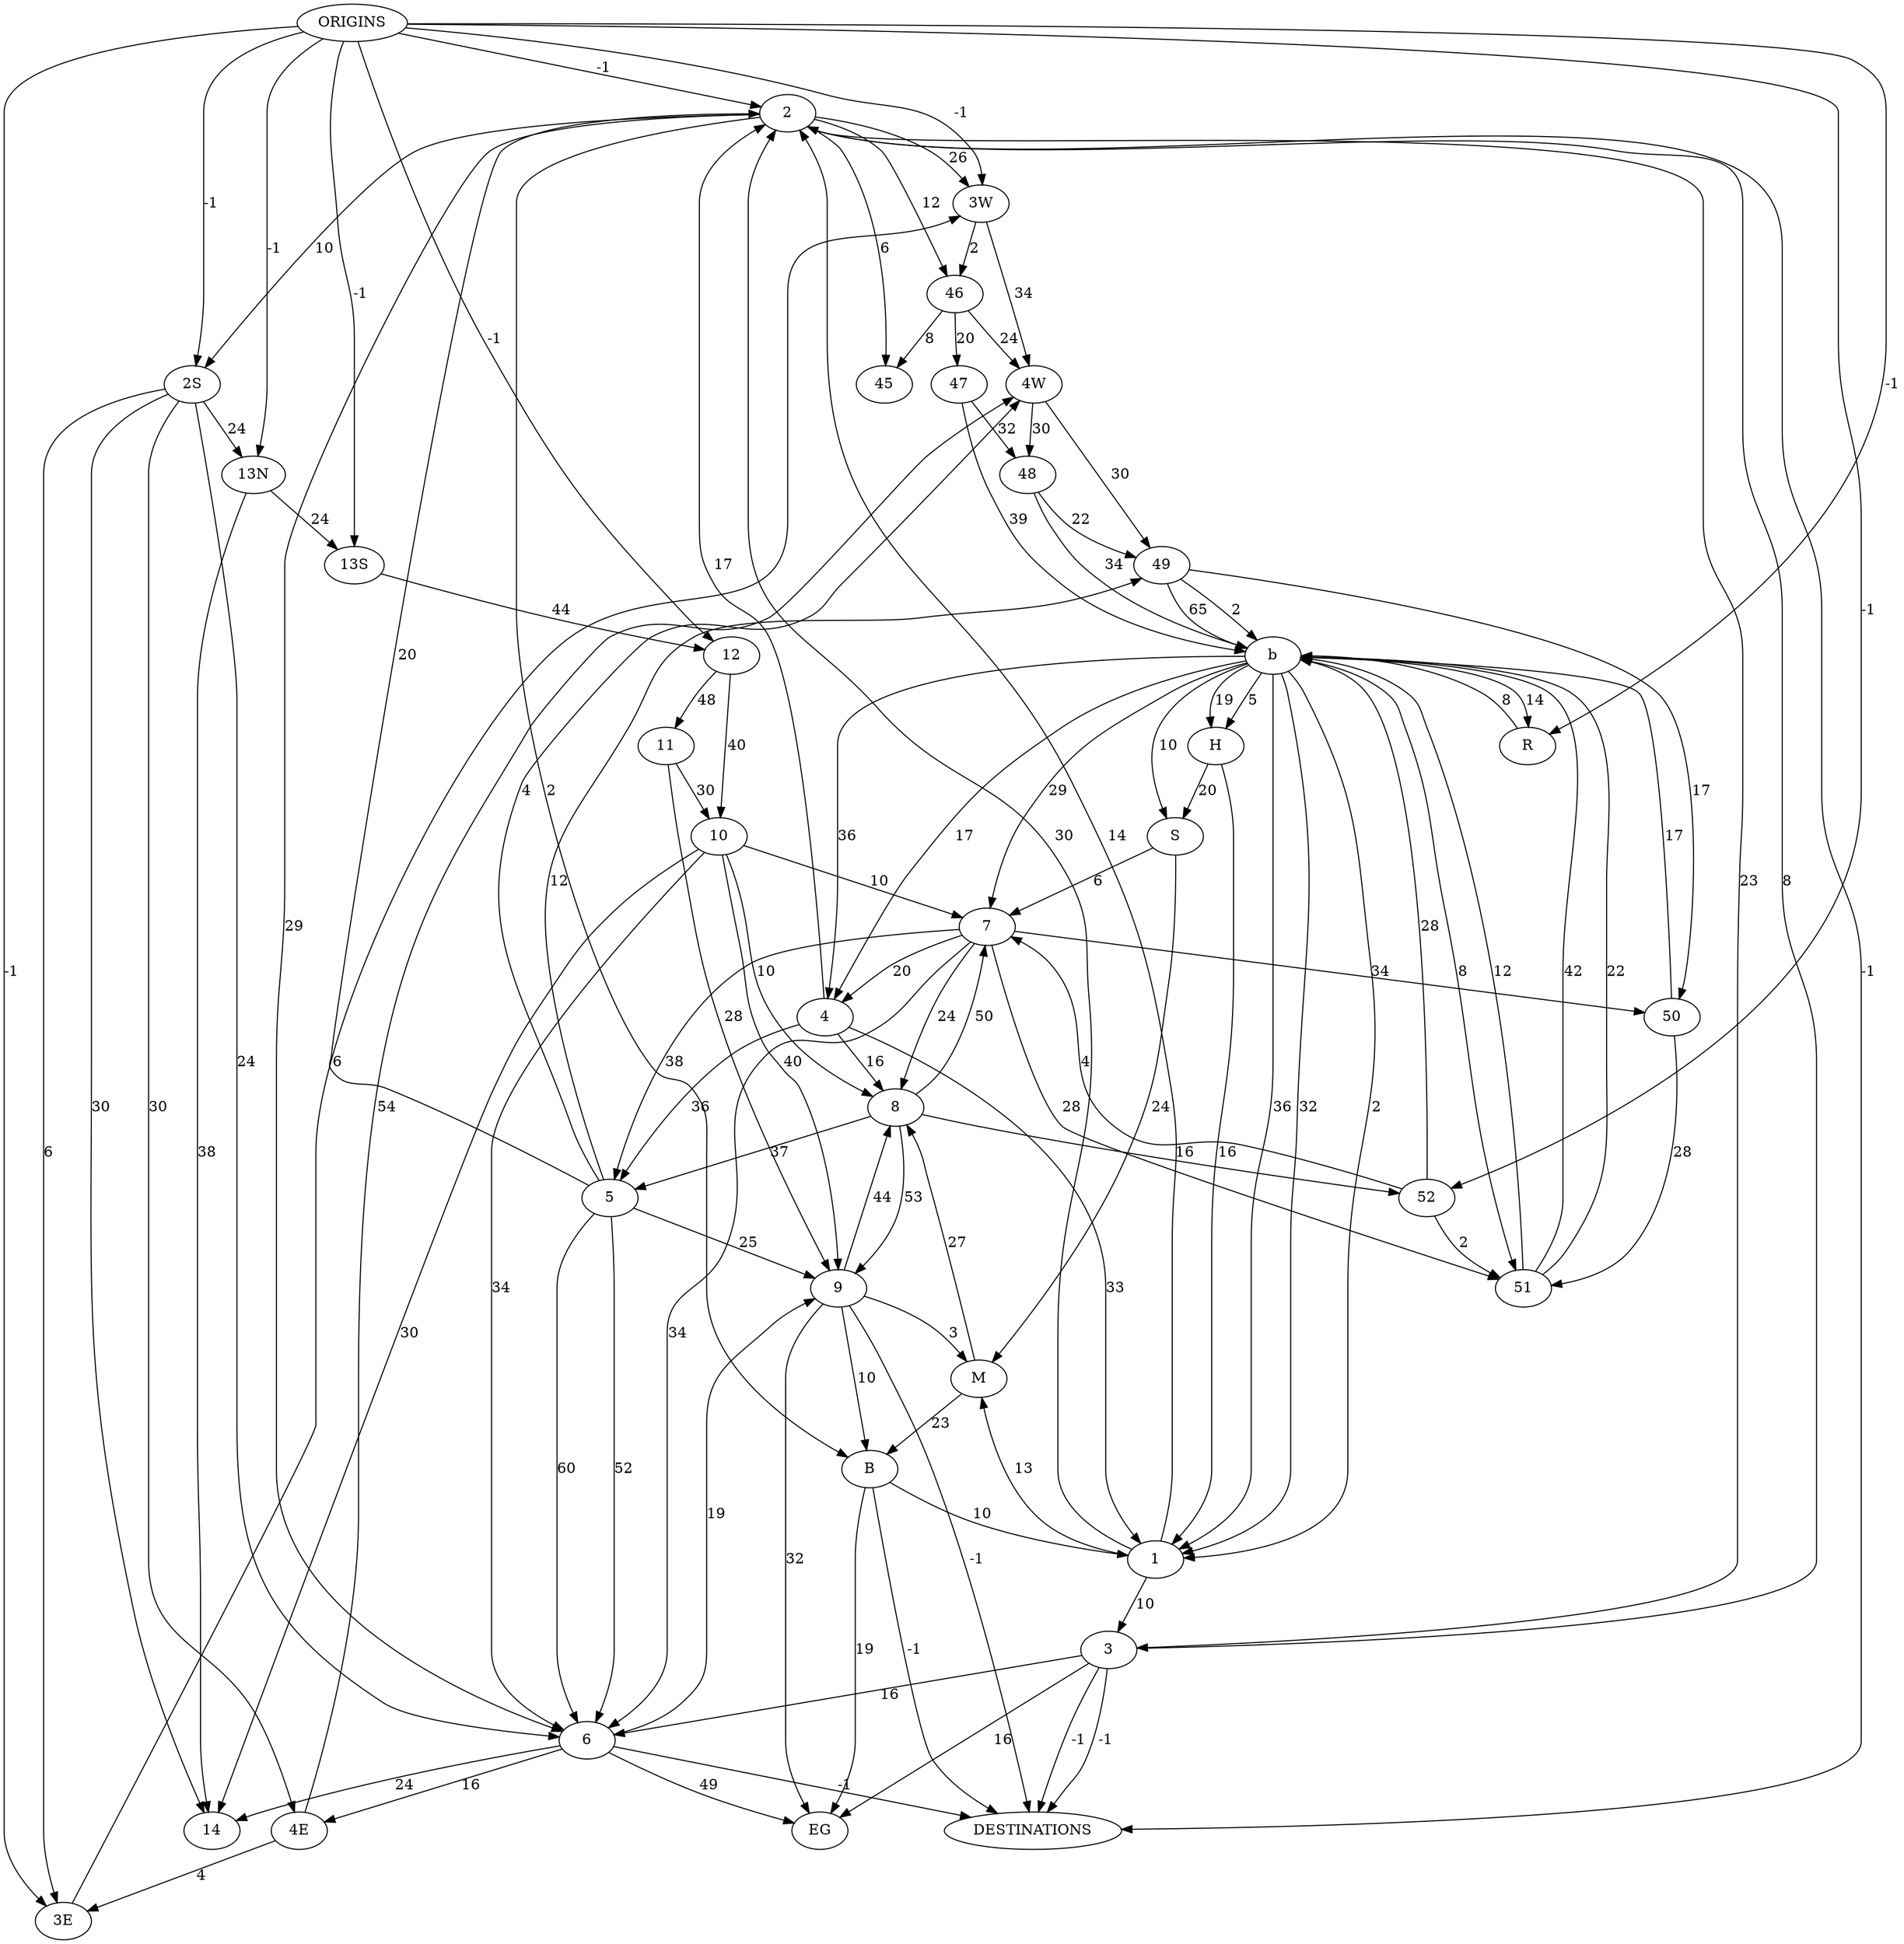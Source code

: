 digraph G {
"ORIGINS" -> "2" [label=-1]
"ORIGINS" -> "3W" [label=-1]
"ORIGINS" -> "3E" [label=-1]
"ORIGINS" -> "2S" [label=-1]
"ORIGINS" -> "13N" [label=-1]
"ORIGINS" -> "13S" [label=-1]
"13S" -> "12" [label=44]
"ORIGINS" -> "12" [label=-1]
"ORIGINS" -> "52" [label=-1]
"ORIGINS" -> "R" [label=-1]
"12" -> "10" [label=40]
"12" -> "11" [label=48]
"11" -> "10" [label=30]
"10" -> "9" [label=40]
"9" -> "8" [label=44]
"8" -> "52" [label=16]
"13N" -> "13S" [label=24]
"10" -> "14" [label=30]
"10" -> "6" [label=34]
"10" -> "7" [label=10]
"2S" -> "13N" [label=24]
"2S" -> "14" [label=30]
"2S" -> "6" [label=24]
"13N" -> "14" [label=38]
"6" -> "14" [label=24]
"10" -> "8" [label=10]
"2" -> "2S" [label=10]
"2S" -> "3E" [label=6]
"6" -> "4E" [label=16]
"2S" -> "4E" [label=30]
"4E" -> "3E" [label=4]
"3E" -> "3W" [label=6]
"8" -> "7" [label=50]
"7" -> "6" [label=34]
"7" -> "5" [label=38]
"5" -> "6" [label=52]
"11" -> "9" [label=28]
"52" -> "7" [label=4]
"2" -> "3W" [label=26]
"2" -> "45" [label=6]
"46" -> "45" [label=8]
"2" -> "46" [label=12]
"3W" -> "46" [label=2]
"5" -> "4W" [label=4]
"4E" -> "4W" [label=54]
"3W" -> "4W" [label=34]
"46" -> "4W" [label=24]
"52" -> "b" [label=28]
"b" -> "R" [label=14]
"52" -> "51" [label=2]
"R" -> "b" [label=8]
"b" -> "51" [label=8]
"7" -> "51" [label=28]
"7" -> "50" [label=34]
"5" -> "49" [label=12]
"4W" -> "49" [label=30]
"4W" -> "48" [label=30]
"46" -> "47" [label=20]
"47" -> "48" [label=32]
"48" -> "49" [label=22]
"49" -> "50" [label=17]
"50" -> "51" [label=28]
"51" -> "b" [label=12]
"b" -> "H" [label=5]
"b" -> "H" [label=19]
"47" -> "b" [label=39]
"b" -> "1" [label=36]
"48" -> "b" [label=34]
"b" -> "1" [label=32]
"49" -> "b" [label=2]
"b" -> "1" [label=2]
"49" -> "b" [label=65]
"b" -> "4" [label=36]
"50" -> "b" [label=17]
"b" -> "4" [label=17]
"51" -> "b" [label=42]
"b" -> "7" [label=29]
"51" -> "b" [label=22]
"b" -> "S" [label=10]
"H" -> "S" [label=20]
"S" -> "7" [label=6]
"7" -> "4" [label=20]
"4" -> "1" [label=33]
"H" -> "1" [label=16]
"S" -> "M" [label=24]
"7" -> "8" [label=24]
"4" -> "8" [label=16]
"4" -> "5" [label=36]
"4" -> "2" [label=17]
"1" -> "2" [label=30]
"1" -> "M" [label=13]
"M" -> "8" [label=27]
"8" -> "5" [label=37]
"5" -> "2" [label=20]
"8" -> "9" [label=53]
"5" -> "9" [label=25]
"5" -> "6" [label=60]
"2" -> "6" [label=29]
"2" -> "3" [label=23]
"3" -> "6" [label=16]
"6" -> "9" [label=19]
"9" -> "M" [label=3]
"3" -> "EG" [label=16]
"6" -> "EG" [label=49]
"9" -> "EG" [label=32]
"9" -> "B" [label=10]
"M" -> "B" [label=23]
"B" -> "1" [label=10]
"1" -> "3" [label=10]
"1" -> "2" [label=14]
"3" -> "2" [label=8]
"2" -> "B" [label=2]
"B" -> "EG" [label=19]
"3" -> "DESTINATIONS" [label=-1]
"6" -> "DESTINATIONS" [label=-1]
"9" -> "DESTINATIONS" [label=-1]
"B" -> "DESTINATIONS" [label=-1]
"2" -> "DESTINATIONS" [label=-1]
"3" -> "DESTINATIONS" [label=-1]
}